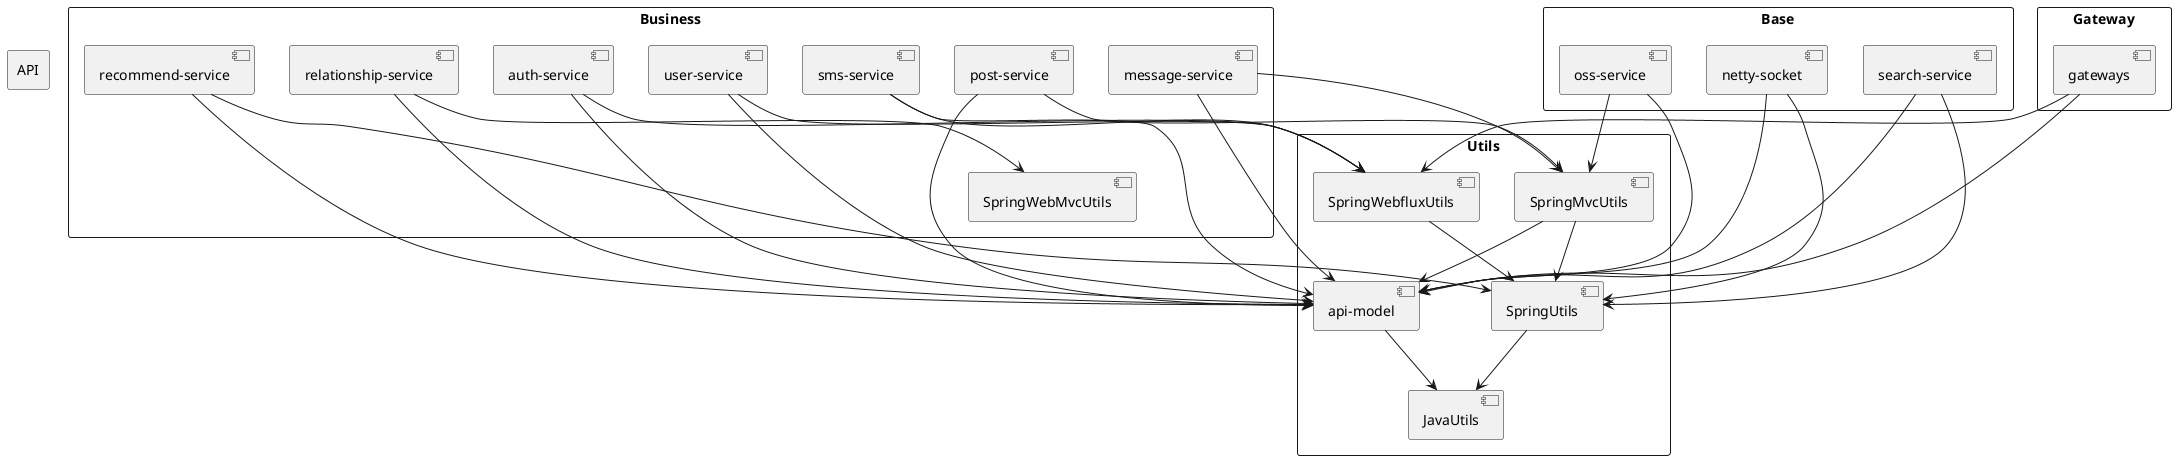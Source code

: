 @startuml
skinparam packageStyle rectangle

package "Utils" {
    [JavaUtils]
    [SpringUtils]
    [SpringMvcUtils]
    [SpringWebfluxUtils]

    [SpringUtils] --> [JavaUtils]
    [SpringMvcUtils] --> [SpringUtils]
    [SpringWebfluxUtils] --> [SpringUtils]
    [SpringMvcUtils] --> [api-model]
}

package "API" {
    [api-model]
    [api-model] --> [JavaUtils]
}

package "Gateway" {
    [gateways]
    [gateways] --> [SpringWebfluxUtils]
    [gateways] --> [api-model]
}

package "Base" {
    [netty-socket]
    [search-service]
    [oss-service]

    [netty-socket] --> [SpringUtils]
    [netty-socket] --> [api-model]
    [search-service] --> [SpringUtils]
    [search-service] --> [api-model]

    [oss-service] --> [SpringMvcUtils]
    [oss-service] --> [api-model]
}

package "Business" {
    [auth-service]
    [user-service]
    [sms-service]
    [message-service]
    [relationship-service]
    [post-service]

    [recommend-service]

    [auth-service] --> [SpringWebfluxUtils]
    [auth-service] --> [api-model]

    [user-service] --> [SpringWebfluxUtils]
    [user-service] --> [api-model]

    [sms-service] --> [SpringWebfluxUtils]
    [sms-service] --> [api-model]

    [message-service] --> [SpringMvcUtils]
    [message-service] --> [api-model]

    [relationship-service] --> [SpringWebMvcUtils]
    [relationship-service] --> [api-model]

    [post-service] --> [SpringMvcUtils]
    [post-service] --> [api-model]

    [recommend-service] --> [SpringUtils]
    [recommend-service] --> [api-model]
}

@enduml